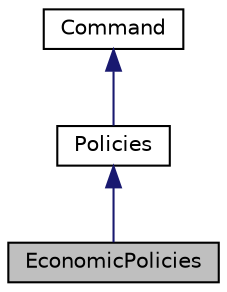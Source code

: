 digraph "EconomicPolicies"
{
 // LATEX_PDF_SIZE
  edge [fontname="Helvetica",fontsize="10",labelfontname="Helvetica",labelfontsize="10"];
  node [fontname="Helvetica",fontsize="10",shape=record];
  Node1 [label="EconomicPolicies",height=0.2,width=0.4,color="black", fillcolor="grey75", style="filled", fontcolor="black",tooltip="Concrete implementation of economic policies."];
  Node2 -> Node1 [dir="back",color="midnightblue",fontsize="10",style="solid",fontname="Helvetica"];
  Node2 [label="Policies",height=0.2,width=0.4,color="black", fillcolor="white", style="filled",URL="$classPolicies.html",tooltip="Abstract base class for policy commands."];
  Node3 -> Node2 [dir="back",color="midnightblue",fontsize="10",style="solid",fontname="Helvetica"];
  Node3 [label="Command",height=0.2,width=0.4,color="black", fillcolor="white", style="filled",URL="$classCommand.html",tooltip=" "];
}
